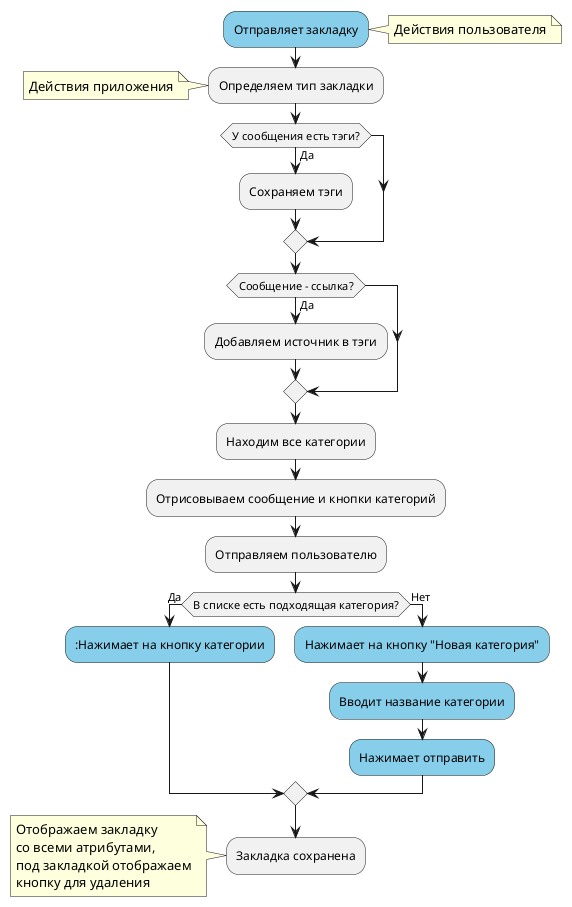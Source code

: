 @startuml
#SkyBlue:Отправляет закладку;
note right
Действия пользователя
end note
:Определяем тип закладки;
note left
Действия приложения
end note
If (У сообщения есть тэги?) then (Да)
:Сохраняем тэги;
endif;
If (Сообщение - ссылка?) then (Да)
:Добавляем источник в тэги;
endif;
:Находим все категории;
:Отрисовываем сообщение и кнопки категорий;
:Отправляем пользователю;
If (В списке есть подходящая категория?) then (Да)
#SkyBlue::Нажимает на кнопку категории;
else (Нет)
#SkyBlue:Нажимает на кнопку "Новая категория";
#SkyBlue:Вводит название категории;
#SkyBlue:Нажимает отправить;
endif;
:Закладка сохранена;
note left
Отображаем закладку
со всеми атрибутами,
под закладкой отображаем
кнопку для удаления
end note
@enduml